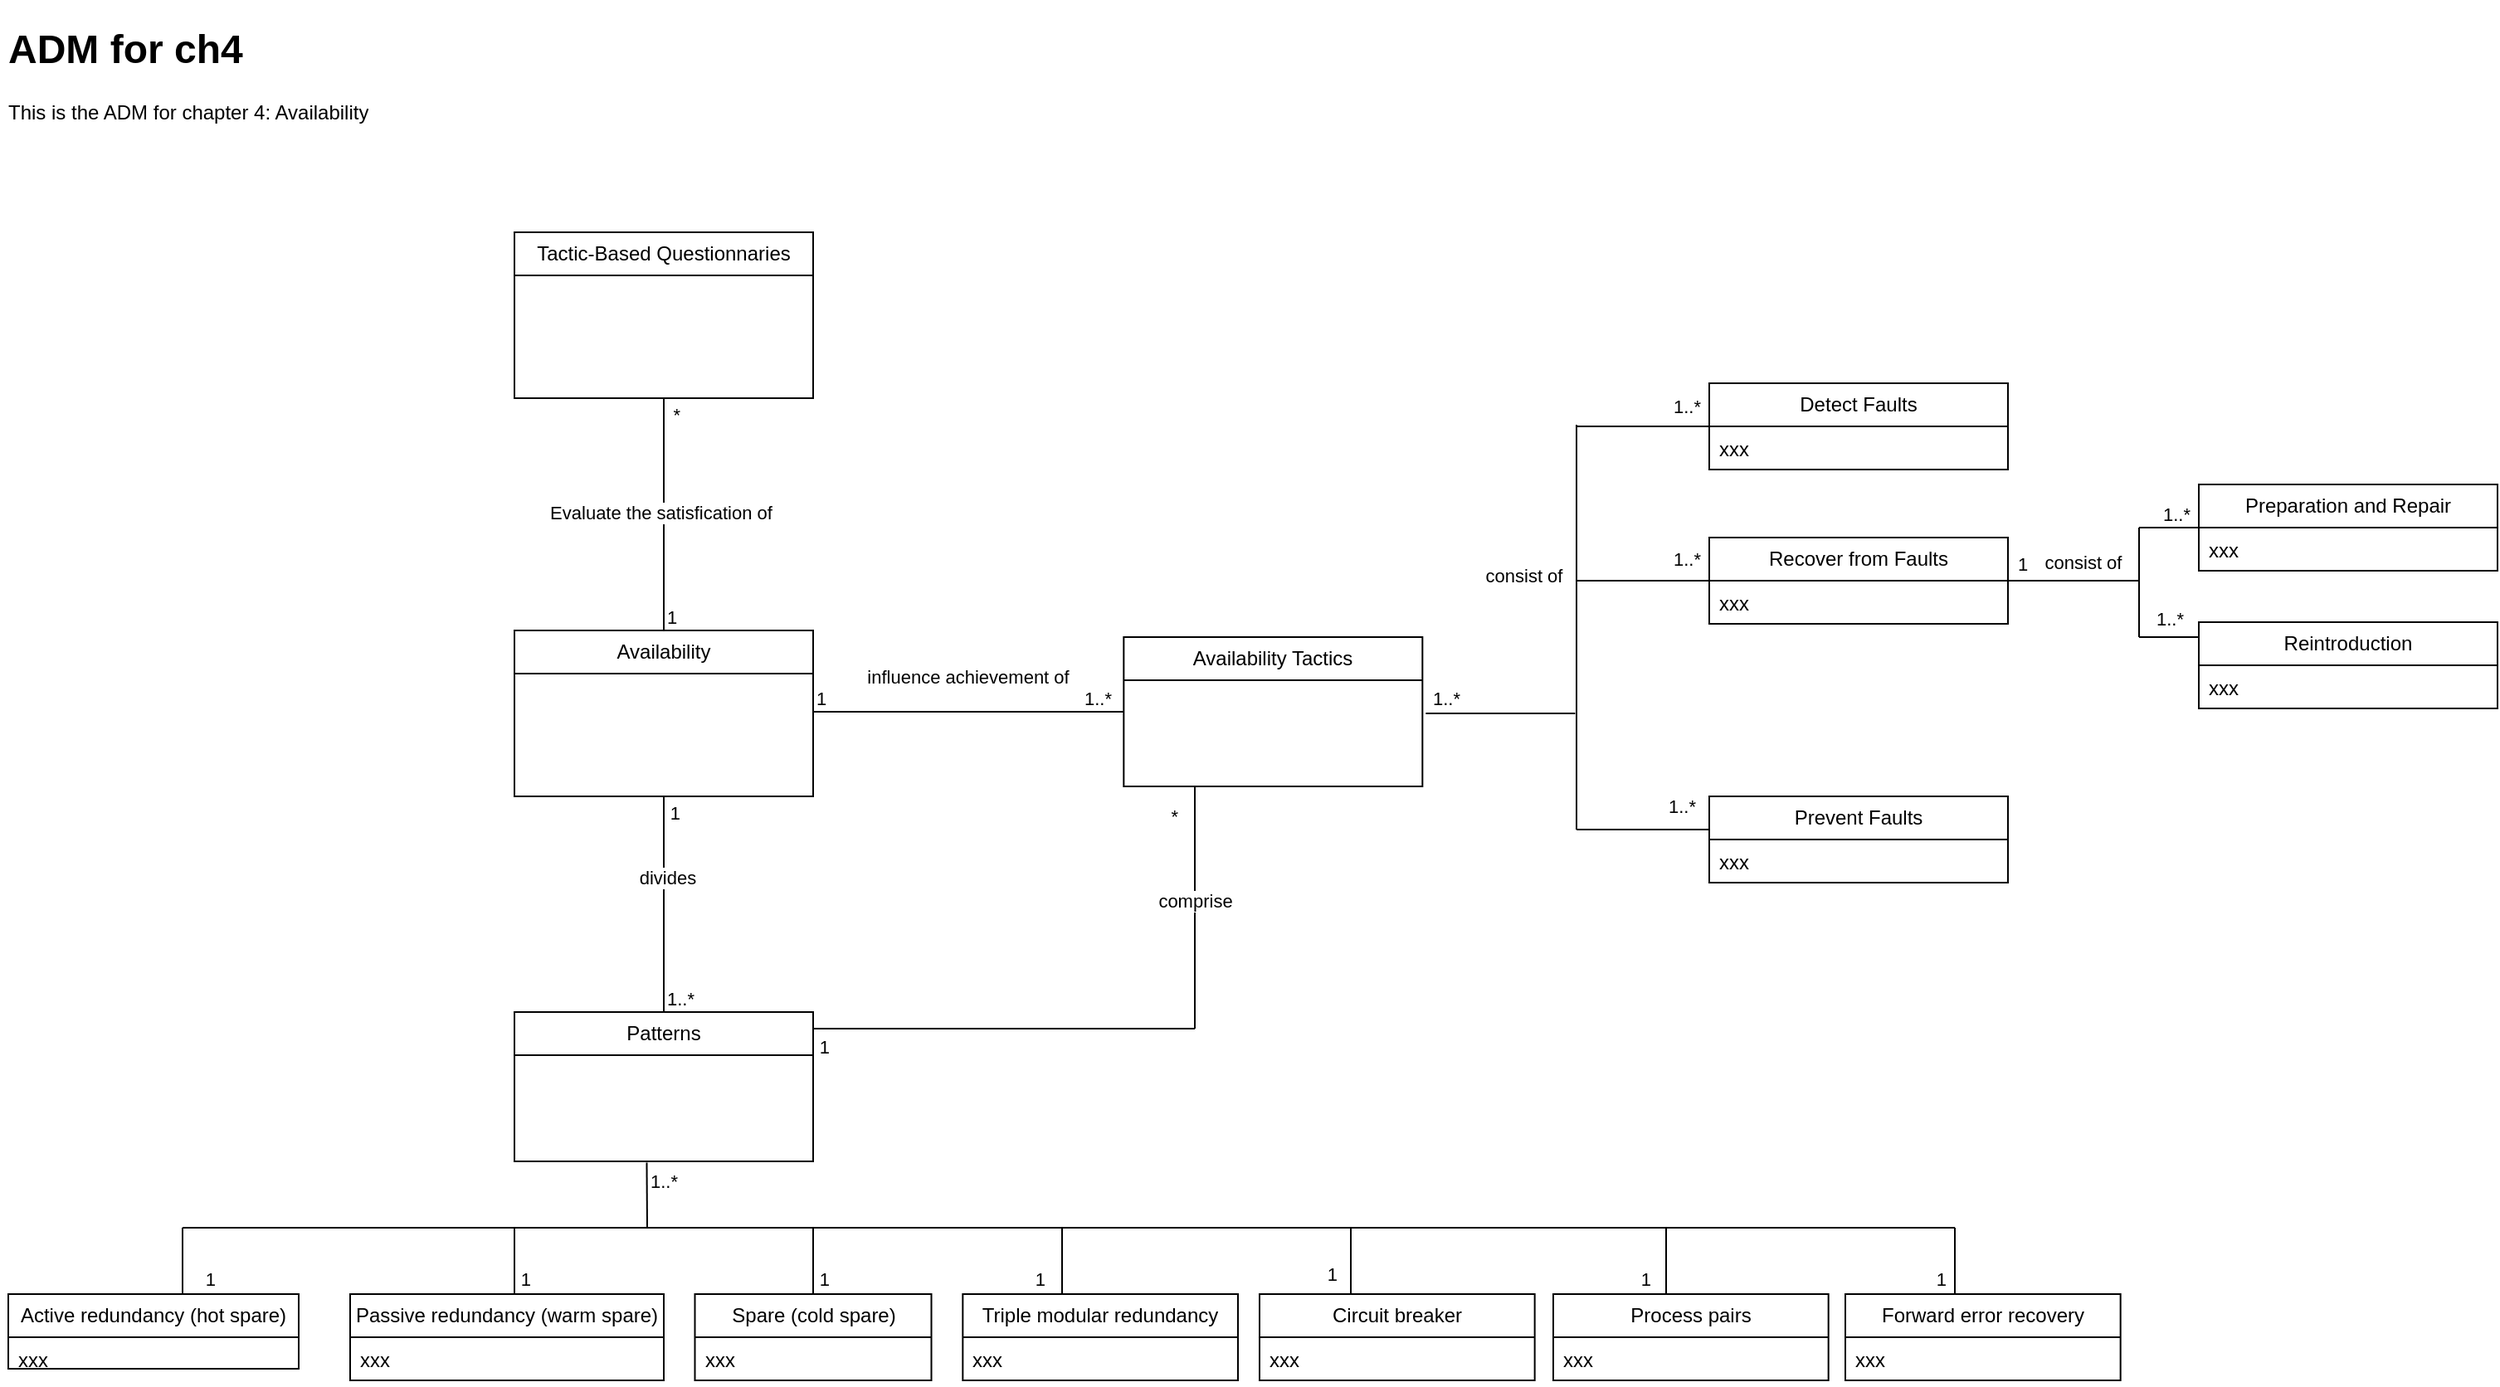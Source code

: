 <mxfile version="22.1.7" type="github">
  <diagram name="Page-1" id="c4acf3e9-155e-7222-9cf6-157b1a14988f">
    <mxGraphModel dx="1424" dy="765" grid="0" gridSize="10" guides="1" tooltips="1" connect="1" arrows="1" fold="1" page="0" pageScale="1" pageWidth="850" pageHeight="1100" background="none" math="0" shadow="0">
      <root>
        <mxCell id="0" />
        <mxCell id="1" parent="0" />
        <mxCell id="OZuqmoxS4hGVeMsFbTug-1" value="&lt;h1&gt;ADM for ch4&lt;/h1&gt;&lt;p&gt;This is the ADM for chapter 4: Availability&lt;/p&gt;" style="text;html=1;strokeColor=none;fillColor=none;spacing=5;spacingTop=-20;whiteSpace=wrap;overflow=hidden;rounded=0;" parent="1" vertex="1">
          <mxGeometry x="10" y="10" width="247" height="120" as="geometry" />
        </mxCell>
        <mxCell id="OZuqmoxS4hGVeMsFbTug-35" value="Availability" style="swimlane;fontStyle=0;childLayout=stackLayout;horizontal=1;startSize=26;fillColor=none;horizontalStack=0;resizeParent=1;resizeParentMax=0;resizeLast=0;collapsible=1;marginBottom=0;whiteSpace=wrap;html=1;" parent="1" vertex="1">
          <mxGeometry x="320" y="380" width="180" height="100" as="geometry" />
        </mxCell>
        <mxCell id="OZuqmoxS4hGVeMsFbTug-51" value="Tactic-Based Questionnaries" style="swimlane;fontStyle=0;childLayout=stackLayout;horizontal=1;startSize=26;fillColor=none;horizontalStack=0;resizeParent=1;resizeParentMax=0;resizeLast=0;collapsible=1;marginBottom=0;whiteSpace=wrap;html=1;" parent="1" vertex="1">
          <mxGeometry x="320" y="140" width="180" height="100" as="geometry" />
        </mxCell>
        <mxCell id="OZuqmoxS4hGVeMsFbTug-60" value="Patterns" style="swimlane;fontStyle=0;childLayout=stackLayout;horizontal=1;startSize=26;fillColor=none;horizontalStack=0;resizeParent=1;resizeParentMax=0;resizeLast=0;collapsible=1;marginBottom=0;whiteSpace=wrap;html=1;" parent="1" vertex="1">
          <mxGeometry x="320" y="610" width="180" height="90" as="geometry" />
        </mxCell>
        <mxCell id="OZuqmoxS4hGVeMsFbTug-84" value="" style="endArrow=none;html=1;edgeStyle=orthogonalEdgeStyle;rounded=0;exitX=0.5;exitY=0;exitDx=0;exitDy=0;" parent="1" source="OZuqmoxS4hGVeMsFbTug-60" target="OZuqmoxS4hGVeMsFbTug-35" edge="1">
          <mxGeometry relative="1" as="geometry">
            <mxPoint x="430.08" y="630" as="sourcePoint" />
            <mxPoint x="590.08" y="630" as="targetPoint" />
          </mxGeometry>
        </mxCell>
        <mxCell id="OZuqmoxS4hGVeMsFbTug-85" value="1..*" style="edgeLabel;resizable=0;html=1;align=left;verticalAlign=bottom;" parent="OZuqmoxS4hGVeMsFbTug-84" connectable="0" vertex="1">
          <mxGeometry x="-1" relative="1" as="geometry" />
        </mxCell>
        <mxCell id="OZuqmoxS4hGVeMsFbTug-86" value="1" style="edgeLabel;resizable=0;html=1;align=right;verticalAlign=bottom;" parent="OZuqmoxS4hGVeMsFbTug-84" connectable="0" vertex="1">
          <mxGeometry x="1" relative="1" as="geometry">
            <mxPoint x="10" y="18" as="offset" />
          </mxGeometry>
        </mxCell>
        <mxCell id="OZuqmoxS4hGVeMsFbTug-87" value="divides" style="edgeLabel;html=1;align=center;verticalAlign=middle;resizable=0;points=[];" parent="OZuqmoxS4hGVeMsFbTug-84" vertex="1" connectable="0">
          <mxGeometry x="0.246" y="-2" relative="1" as="geometry">
            <mxPoint as="offset" />
          </mxGeometry>
        </mxCell>
        <mxCell id="OZuqmoxS4hGVeMsFbTug-98" value="" style="endArrow=none;html=1;edgeStyle=orthogonalEdgeStyle;rounded=0;exitX=0.5;exitY=0;exitDx=0;exitDy=0;" parent="1" source="OZuqmoxS4hGVeMsFbTug-35" target="OZuqmoxS4hGVeMsFbTug-51" edge="1">
          <mxGeometry relative="1" as="geometry">
            <mxPoint x="400.08" y="290" as="sourcePoint" />
            <mxPoint x="560.08" y="290" as="targetPoint" />
          </mxGeometry>
        </mxCell>
        <mxCell id="OZuqmoxS4hGVeMsFbTug-99" value="1" style="edgeLabel;resizable=0;html=1;align=left;verticalAlign=bottom;" parent="OZuqmoxS4hGVeMsFbTug-98" connectable="0" vertex="1">
          <mxGeometry x="-1" relative="1" as="geometry" />
        </mxCell>
        <mxCell id="OZuqmoxS4hGVeMsFbTug-100" value="*" style="edgeLabel;resizable=0;html=1;align=right;verticalAlign=bottom;" parent="OZuqmoxS4hGVeMsFbTug-98" connectable="0" vertex="1">
          <mxGeometry x="1" relative="1" as="geometry">
            <mxPoint x="10" y="18" as="offset" />
          </mxGeometry>
        </mxCell>
        <mxCell id="OZuqmoxS4hGVeMsFbTug-102" value="Evaluate the satisfication of" style="edgeLabel;html=1;align=center;verticalAlign=middle;resizable=0;points=[];" parent="OZuqmoxS4hGVeMsFbTug-98" vertex="1" connectable="0">
          <mxGeometry x="0.012" y="2" relative="1" as="geometry">
            <mxPoint as="offset" />
          </mxGeometry>
        </mxCell>
        <mxCell id="Bf2Zrh9VJoYy281yFuav-2" value="Availability Tactics" style="swimlane;fontStyle=0;childLayout=stackLayout;horizontal=1;startSize=26;fillColor=none;horizontalStack=0;resizeParent=1;resizeParentMax=0;resizeLast=0;collapsible=1;marginBottom=0;whiteSpace=wrap;html=1;" parent="1" vertex="1">
          <mxGeometry x="687.17" y="384" width="180" height="90" as="geometry" />
        </mxCell>
        <mxCell id="Bf2Zrh9VJoYy281yFuav-4" value="" style="endArrow=none;html=1;rounded=0;entryX=0;entryY=0.5;entryDx=0;entryDy=0;" parent="1" target="Bf2Zrh9VJoYy281yFuav-2" edge="1">
          <mxGeometry width="50" height="50" relative="1" as="geometry">
            <mxPoint x="500.17" y="429" as="sourcePoint" />
            <mxPoint x="629.17" y="429.156" as="targetPoint" />
          </mxGeometry>
        </mxCell>
        <mxCell id="Bf2Zrh9VJoYy281yFuav-5" value="1" style="edgeLabel;resizable=0;html=1;align=left;verticalAlign=bottom;" parent="1" connectable="0" vertex="1">
          <mxGeometry x="500" y="429" as="geometry" />
        </mxCell>
        <mxCell id="Bf2Zrh9VJoYy281yFuav-6" value="1..*" style="edgeLabel;resizable=0;html=1;align=right;verticalAlign=bottom;" parent="1" connectable="0" vertex="1">
          <mxGeometry x="680.17" y="429.0" as="geometry" />
        </mxCell>
        <mxCell id="8VK9so_CP51kFQA9M_FP-1" value="" style="endArrow=none;html=1;rounded=0;" parent="1" edge="1">
          <mxGeometry width="50" height="50" relative="1" as="geometry">
            <mxPoint x="869.17" y="430" as="sourcePoint" />
            <mxPoint x="959.17" y="430" as="targetPoint" />
          </mxGeometry>
        </mxCell>
        <mxCell id="8VK9so_CP51kFQA9M_FP-3" value="" style="endArrow=none;html=1;rounded=0;" parent="1" edge="1">
          <mxGeometry width="50" height="50" relative="1" as="geometry">
            <mxPoint x="960" y="500" as="sourcePoint" />
            <mxPoint x="960" y="256" as="targetPoint" />
          </mxGeometry>
        </mxCell>
        <mxCell id="8VK9so_CP51kFQA9M_FP-4" value="" style="endArrow=none;html=1;rounded=0;" parent="1" edge="1">
          <mxGeometry width="50" height="50" relative="1" as="geometry">
            <mxPoint x="960" y="350" as="sourcePoint" />
            <mxPoint x="1040" y="350" as="targetPoint" />
          </mxGeometry>
        </mxCell>
        <mxCell id="8VK9so_CP51kFQA9M_FP-5" value="Recover from Faults" style="swimlane;fontStyle=0;childLayout=stackLayout;horizontal=1;startSize=26;fillColor=none;horizontalStack=0;resizeParent=1;resizeParentMax=0;resizeLast=0;collapsible=1;marginBottom=0;whiteSpace=wrap;html=1;" parent="1" vertex="1">
          <mxGeometry x="1040.0" y="324" width="180" height="52" as="geometry" />
        </mxCell>
        <mxCell id="8VK9so_CP51kFQA9M_FP-6" value="xxx" style="text;strokeColor=none;fillColor=none;align=left;verticalAlign=top;spacingLeft=4;spacingRight=4;overflow=hidden;rotatable=0;points=[[0,0.5],[1,0.5]];portConstraint=eastwest;whiteSpace=wrap;html=1;" parent="8VK9so_CP51kFQA9M_FP-5" vertex="1">
          <mxGeometry y="26" width="180" height="26" as="geometry" />
        </mxCell>
        <mxCell id="8VK9so_CP51kFQA9M_FP-10" value="" style="endArrow=none;html=1;rounded=0;" parent="1" edge="1">
          <mxGeometry width="50" height="50" relative="1" as="geometry">
            <mxPoint x="960" y="500" as="sourcePoint" />
            <mxPoint x="1040" y="500" as="targetPoint" />
          </mxGeometry>
        </mxCell>
        <mxCell id="8VK9so_CP51kFQA9M_FP-11" value="Prevent Faults" style="swimlane;fontStyle=0;childLayout=stackLayout;horizontal=1;startSize=26;fillColor=none;horizontalStack=0;resizeParent=1;resizeParentMax=0;resizeLast=0;collapsible=1;marginBottom=0;whiteSpace=wrap;html=1;" parent="1" vertex="1">
          <mxGeometry x="1040.0" y="480" width="180" height="52" as="geometry" />
        </mxCell>
        <mxCell id="8VK9so_CP51kFQA9M_FP-12" value="xxx" style="text;strokeColor=none;fillColor=none;align=left;verticalAlign=top;spacingLeft=4;spacingRight=4;overflow=hidden;rotatable=0;points=[[0,0.5],[1,0.5]];portConstraint=eastwest;whiteSpace=wrap;html=1;" parent="8VK9so_CP51kFQA9M_FP-11" vertex="1">
          <mxGeometry y="26" width="180" height="26" as="geometry" />
        </mxCell>
        <mxCell id="8VK9so_CP51kFQA9M_FP-13" value="1..*" style="edgeLabel;resizable=0;html=1;align=right;verticalAlign=bottom;" parent="1" connectable="0" vertex="1">
          <mxGeometry x="890.0" y="429.0" as="geometry" />
        </mxCell>
        <mxCell id="8VK9so_CP51kFQA9M_FP-14" value="" style="endArrow=none;html=1;rounded=0;entryX=0.779;entryY=0.997;entryDx=0;entryDy=0;entryPerimeter=0;" parent="1" edge="1">
          <mxGeometry width="50" height="50" relative="1" as="geometry">
            <mxPoint x="730" y="620" as="sourcePoint" />
            <mxPoint x="730" y="474" as="targetPoint" />
          </mxGeometry>
        </mxCell>
        <mxCell id="8VK9so_CP51kFQA9M_FP-15" value="comprise" style="edgeLabel;html=1;align=center;verticalAlign=middle;resizable=0;points=[];" parent="8VK9so_CP51kFQA9M_FP-14" vertex="1" connectable="0">
          <mxGeometry x="-0.099" y="4" relative="1" as="geometry">
            <mxPoint x="4" y="-11" as="offset" />
          </mxGeometry>
        </mxCell>
        <mxCell id="8VK9so_CP51kFQA9M_FP-16" value="" style="endArrow=none;html=1;rounded=0;exitX=1;exitY=0.111;exitDx=0;exitDy=0;exitPerimeter=0;" parent="1" source="OZuqmoxS4hGVeMsFbTug-60" edge="1">
          <mxGeometry width="50" height="50" relative="1" as="geometry">
            <mxPoint x="565.17" y="630" as="sourcePoint" />
            <mxPoint x="730" y="620" as="targetPoint" />
          </mxGeometry>
        </mxCell>
        <mxCell id="8VK9so_CP51kFQA9M_FP-17" value="1" style="edgeLabel;resizable=0;html=1;align=right;verticalAlign=bottom;" parent="1" connectable="0" vertex="1">
          <mxGeometry x="510" y="639.995" as="geometry" />
        </mxCell>
        <mxCell id="8VK9so_CP51kFQA9M_FP-18" value="*" style="edgeLabel;resizable=0;html=1;align=right;verticalAlign=bottom;" parent="1" connectable="0" vertex="1">
          <mxGeometry x="720" y="500.0" as="geometry" />
        </mxCell>
        <mxCell id="8VK9so_CP51kFQA9M_FP-22" value="" style="endArrow=none;html=1;rounded=0;entryX=0.443;entryY=1.012;entryDx=0;entryDy=0;entryPerimeter=0;" parent="1" edge="1">
          <mxGeometry width="50" height="50" relative="1" as="geometry">
            <mxPoint x="400" y="740" as="sourcePoint" />
            <mxPoint x="399.74" y="700.768" as="targetPoint" />
          </mxGeometry>
        </mxCell>
        <mxCell id="8VK9so_CP51kFQA9M_FP-23" value="" style="endArrow=none;html=1;rounded=0;" parent="1" edge="1">
          <mxGeometry width="50" height="50" relative="1" as="geometry">
            <mxPoint x="120" y="740" as="sourcePoint" />
            <mxPoint x="1188" y="740" as="targetPoint" />
          </mxGeometry>
        </mxCell>
        <mxCell id="8VK9so_CP51kFQA9M_FP-24" value="" style="endArrow=none;html=1;rounded=0;" parent="1" edge="1">
          <mxGeometry width="50" height="50" relative="1" as="geometry">
            <mxPoint x="120" y="780" as="sourcePoint" />
            <mxPoint x="120" y="740" as="targetPoint" />
          </mxGeometry>
        </mxCell>
        <mxCell id="8VK9so_CP51kFQA9M_FP-25" value="" style="endArrow=none;html=1;rounded=0;" parent="1" edge="1">
          <mxGeometry width="50" height="50" relative="1" as="geometry">
            <mxPoint x="650" y="780" as="sourcePoint" />
            <mxPoint x="650" y="740" as="targetPoint" />
          </mxGeometry>
        </mxCell>
        <mxCell id="8VK9so_CP51kFQA9M_FP-26" value="" style="endArrow=none;html=1;rounded=0;" parent="1" edge="1">
          <mxGeometry width="50" height="50" relative="1" as="geometry">
            <mxPoint x="320" y="780" as="sourcePoint" />
            <mxPoint x="320" y="740" as="targetPoint" />
          </mxGeometry>
        </mxCell>
        <mxCell id="8VK9so_CP51kFQA9M_FP-27" value="" style="endArrow=none;html=1;rounded=0;" parent="1" edge="1">
          <mxGeometry width="50" height="50" relative="1" as="geometry">
            <mxPoint x="500" y="780" as="sourcePoint" />
            <mxPoint x="500" y="740" as="targetPoint" />
          </mxGeometry>
        </mxCell>
        <mxCell id="8VK9so_CP51kFQA9M_FP-28" value="1..*" style="edgeLabel;resizable=0;html=1;align=left;verticalAlign=bottom;" parent="1" connectable="0" vertex="1">
          <mxGeometry x="400" y="720" as="geometry" />
        </mxCell>
        <mxCell id="8VK9so_CP51kFQA9M_FP-29" value="Active redundancy (hot spare)" style="swimlane;fontStyle=0;childLayout=stackLayout;horizontal=1;startSize=26;fillColor=none;horizontalStack=0;resizeParent=1;resizeParentMax=0;resizeLast=0;collapsible=1;marginBottom=0;whiteSpace=wrap;html=1;" parent="1" vertex="1">
          <mxGeometry x="15" y="780" width="175" height="45" as="geometry" />
        </mxCell>
        <mxCell id="8VK9so_CP51kFQA9M_FP-30" value="xxx" style="text;strokeColor=none;fillColor=none;align=left;verticalAlign=top;spacingLeft=4;spacingRight=4;overflow=hidden;rotatable=0;points=[[0,0.5],[1,0.5]];portConstraint=eastwest;whiteSpace=wrap;html=1;" parent="8VK9so_CP51kFQA9M_FP-29" vertex="1">
          <mxGeometry y="26" width="175" height="19" as="geometry" />
        </mxCell>
        <mxCell id="8VK9so_CP51kFQA9M_FP-31" value="Passive redundancy (warm spare)" style="swimlane;fontStyle=0;childLayout=stackLayout;horizontal=1;startSize=26;fillColor=none;horizontalStack=0;resizeParent=1;resizeParentMax=0;resizeLast=0;collapsible=1;marginBottom=0;whiteSpace=wrap;html=1;" parent="1" vertex="1">
          <mxGeometry x="221" y="780" width="189" height="52" as="geometry" />
        </mxCell>
        <mxCell id="8VK9so_CP51kFQA9M_FP-32" value="xxx" style="text;strokeColor=none;fillColor=none;align=left;verticalAlign=top;spacingLeft=4;spacingRight=4;overflow=hidden;rotatable=0;points=[[0,0.5],[1,0.5]];portConstraint=eastwest;whiteSpace=wrap;html=1;" parent="8VK9so_CP51kFQA9M_FP-31" vertex="1">
          <mxGeometry y="26" width="189" height="26" as="geometry" />
        </mxCell>
        <mxCell id="8VK9so_CP51kFQA9M_FP-33" value="1" style="edgeLabel;resizable=0;html=1;align=right;verticalAlign=bottom;" parent="1" connectable="0" vertex="1">
          <mxGeometry x="140" y="779.995" as="geometry" />
        </mxCell>
        <mxCell id="8VK9so_CP51kFQA9M_FP-34" value="1" style="edgeLabel;resizable=0;html=1;align=right;verticalAlign=bottom;" parent="1" connectable="0" vertex="1">
          <mxGeometry x="330" y="779.995" as="geometry" />
        </mxCell>
        <mxCell id="8VK9so_CP51kFQA9M_FP-36" value="Spare (cold spare)" style="swimlane;fontStyle=0;childLayout=stackLayout;horizontal=1;startSize=26;fillColor=none;horizontalStack=0;resizeParent=1;resizeParentMax=0;resizeLast=0;collapsible=1;marginBottom=0;whiteSpace=wrap;html=1;" parent="1" vertex="1">
          <mxGeometry x="428.75" y="780" width="142.5" height="52" as="geometry" />
        </mxCell>
        <mxCell id="8VK9so_CP51kFQA9M_FP-37" value="xxx" style="text;strokeColor=none;fillColor=none;align=left;verticalAlign=top;spacingLeft=4;spacingRight=4;overflow=hidden;rotatable=0;points=[[0,0.5],[1,0.5]];portConstraint=eastwest;whiteSpace=wrap;html=1;" parent="8VK9so_CP51kFQA9M_FP-36" vertex="1">
          <mxGeometry y="26" width="142.5" height="26" as="geometry" />
        </mxCell>
        <mxCell id="8VK9so_CP51kFQA9M_FP-38" value="Triple modular redundancy" style="swimlane;fontStyle=0;childLayout=stackLayout;horizontal=1;startSize=26;fillColor=none;horizontalStack=0;resizeParent=1;resizeParentMax=0;resizeLast=0;collapsible=1;marginBottom=0;whiteSpace=wrap;html=1;" parent="1" vertex="1">
          <mxGeometry x="590.17" y="780" width="165.83" height="52" as="geometry" />
        </mxCell>
        <mxCell id="8VK9so_CP51kFQA9M_FP-39" value="xxx" style="text;strokeColor=none;fillColor=none;align=left;verticalAlign=top;spacingLeft=4;spacingRight=4;overflow=hidden;rotatable=0;points=[[0,0.5],[1,0.5]];portConstraint=eastwest;whiteSpace=wrap;html=1;" parent="8VK9so_CP51kFQA9M_FP-38" vertex="1">
          <mxGeometry y="26" width="165.83" height="26" as="geometry" />
        </mxCell>
        <mxCell id="8VK9so_CP51kFQA9M_FP-40" value="1" style="edgeLabel;resizable=0;html=1;align=right;verticalAlign=bottom;" parent="1" connectable="0" vertex="1">
          <mxGeometry x="510" y="779.995" as="geometry" />
        </mxCell>
        <mxCell id="8VK9so_CP51kFQA9M_FP-41" value="1" style="edgeLabel;resizable=0;html=1;align=right;verticalAlign=bottom;" parent="1" connectable="0" vertex="1">
          <mxGeometry x="640" y="779.995" as="geometry" />
        </mxCell>
        <mxCell id="u1d1olgakmb7oBY73qDV-1" value="1..*" style="edgeLabel;resizable=0;html=1;align=right;verticalAlign=bottom;" parent="1" connectable="0" vertex="1">
          <mxGeometry x="1035.0" y="345.0" as="geometry" />
        </mxCell>
        <mxCell id="u1d1olgakmb7oBY73qDV-2" value="1..*" style="edgeLabel;resizable=0;html=1;align=right;verticalAlign=bottom;" parent="1" connectable="0" vertex="1">
          <mxGeometry x="1032.0" y="494.0" as="geometry" />
        </mxCell>
        <mxCell id="3HgLz3ST0w4mvj_AXwvR-1" value="influence achievement of" style="edgeLabel;html=1;align=center;verticalAlign=middle;resizable=0;points=[];" vertex="1" connectable="0" parent="1">
          <mxGeometry x="624.002" y="349.998" as="geometry">
            <mxPoint x="-31" y="58" as="offset" />
          </mxGeometry>
        </mxCell>
        <mxCell id="3HgLz3ST0w4mvj_AXwvR-2" value="" style="endArrow=none;html=1;rounded=0;" edge="1" parent="1">
          <mxGeometry width="50" height="50" relative="1" as="geometry">
            <mxPoint x="960" y="257" as="sourcePoint" />
            <mxPoint x="1040" y="257" as="targetPoint" />
          </mxGeometry>
        </mxCell>
        <mxCell id="3HgLz3ST0w4mvj_AXwvR-3" value="Detect Faults" style="swimlane;fontStyle=0;childLayout=stackLayout;horizontal=1;startSize=26;fillColor=none;horizontalStack=0;resizeParent=1;resizeParentMax=0;resizeLast=0;collapsible=1;marginBottom=0;whiteSpace=wrap;html=1;" vertex="1" parent="1">
          <mxGeometry x="1040.0" y="231" width="180" height="52" as="geometry" />
        </mxCell>
        <mxCell id="3HgLz3ST0w4mvj_AXwvR-4" value="xxx" style="text;strokeColor=none;fillColor=none;align=left;verticalAlign=top;spacingLeft=4;spacingRight=4;overflow=hidden;rotatable=0;points=[[0,0.5],[1,0.5]];portConstraint=eastwest;whiteSpace=wrap;html=1;" vertex="1" parent="3HgLz3ST0w4mvj_AXwvR-3">
          <mxGeometry y="26" width="180" height="26" as="geometry" />
        </mxCell>
        <mxCell id="3HgLz3ST0w4mvj_AXwvR-5" value="1..*" style="edgeLabel;resizable=0;html=1;align=right;verticalAlign=bottom;" connectable="0" vertex="1" parent="1">
          <mxGeometry x="1035.0" y="253.0" as="geometry" />
        </mxCell>
        <mxCell id="3HgLz3ST0w4mvj_AXwvR-6" value="" style="endArrow=none;html=1;rounded=0;exitX=1;exitY=0.5;exitDx=0;exitDy=0;" edge="1" parent="1" source="8VK9so_CP51kFQA9M_FP-5">
          <mxGeometry width="50" height="50" relative="1" as="geometry">
            <mxPoint x="1231" y="354" as="sourcePoint" />
            <mxPoint x="1299" y="350" as="targetPoint" />
          </mxGeometry>
        </mxCell>
        <mxCell id="3HgLz3ST0w4mvj_AXwvR-7" value="" style="endArrow=none;html=1;rounded=0;" edge="1" parent="1">
          <mxGeometry width="50" height="50" relative="1" as="geometry">
            <mxPoint x="1299" y="384" as="sourcePoint" />
            <mxPoint x="1299" y="318" as="targetPoint" />
          </mxGeometry>
        </mxCell>
        <mxCell id="3HgLz3ST0w4mvj_AXwvR-8" value="" style="endArrow=none;html=1;rounded=0;" edge="1" parent="1">
          <mxGeometry width="50" height="50" relative="1" as="geometry">
            <mxPoint x="1299" y="384" as="sourcePoint" />
            <mxPoint x="1335" y="384" as="targetPoint" />
          </mxGeometry>
        </mxCell>
        <mxCell id="3HgLz3ST0w4mvj_AXwvR-9" value="" style="endArrow=none;html=1;rounded=0;" edge="1" parent="1">
          <mxGeometry width="50" height="50" relative="1" as="geometry">
            <mxPoint x="1299" y="318" as="sourcePoint" />
            <mxPoint x="1335" y="318" as="targetPoint" />
          </mxGeometry>
        </mxCell>
        <mxCell id="3HgLz3ST0w4mvj_AXwvR-10" value="1" style="edgeLabel;resizable=0;html=1;align=left;verticalAlign=bottom;" connectable="0" vertex="1" parent="1">
          <mxGeometry x="857" y="324" as="geometry">
            <mxPoint x="367" y="24" as="offset" />
          </mxGeometry>
        </mxCell>
        <mxCell id="3HgLz3ST0w4mvj_AXwvR-11" value="Preparation and Repair" style="swimlane;fontStyle=0;childLayout=stackLayout;horizontal=1;startSize=26;fillColor=none;horizontalStack=0;resizeParent=1;resizeParentMax=0;resizeLast=0;collapsible=1;marginBottom=0;whiteSpace=wrap;html=1;" vertex="1" parent="1">
          <mxGeometry x="1335.0" y="292" width="180" height="52" as="geometry" />
        </mxCell>
        <mxCell id="3HgLz3ST0w4mvj_AXwvR-12" value="xxx" style="text;strokeColor=none;fillColor=none;align=left;verticalAlign=top;spacingLeft=4;spacingRight=4;overflow=hidden;rotatable=0;points=[[0,0.5],[1,0.5]];portConstraint=eastwest;whiteSpace=wrap;html=1;" vertex="1" parent="3HgLz3ST0w4mvj_AXwvR-11">
          <mxGeometry y="26" width="180" height="26" as="geometry" />
        </mxCell>
        <mxCell id="3HgLz3ST0w4mvj_AXwvR-14" value="Reintroduction" style="swimlane;fontStyle=0;childLayout=stackLayout;horizontal=1;startSize=26;fillColor=none;horizontalStack=0;resizeParent=1;resizeParentMax=0;resizeLast=0;collapsible=1;marginBottom=0;whiteSpace=wrap;html=1;" vertex="1" parent="1">
          <mxGeometry x="1335.0" y="375" width="180" height="52" as="geometry" />
        </mxCell>
        <mxCell id="3HgLz3ST0w4mvj_AXwvR-15" value="xxx" style="text;strokeColor=none;fillColor=none;align=left;verticalAlign=top;spacingLeft=4;spacingRight=4;overflow=hidden;rotatable=0;points=[[0,0.5],[1,0.5]];portConstraint=eastwest;whiteSpace=wrap;html=1;" vertex="1" parent="3HgLz3ST0w4mvj_AXwvR-14">
          <mxGeometry y="26" width="180" height="26" as="geometry" />
        </mxCell>
        <mxCell id="3HgLz3ST0w4mvj_AXwvR-16" value="1..*" style="edgeLabel;resizable=0;html=1;align=right;verticalAlign=bottom;" connectable="0" vertex="1" parent="1">
          <mxGeometry x="1330.0" y="318.0" as="geometry" />
        </mxCell>
        <mxCell id="3HgLz3ST0w4mvj_AXwvR-17" value="1..*" style="edgeLabel;resizable=0;html=1;align=right;verticalAlign=bottom;" connectable="0" vertex="1" parent="1">
          <mxGeometry x="1326.0" y="381.0" as="geometry" />
        </mxCell>
        <mxCell id="3HgLz3ST0w4mvj_AXwvR-18" value="" style="endArrow=none;html=1;rounded=0;" edge="1" parent="1">
          <mxGeometry width="50" height="50" relative="1" as="geometry">
            <mxPoint x="824" y="780" as="sourcePoint" />
            <mxPoint x="824" y="740" as="targetPoint" />
          </mxGeometry>
        </mxCell>
        <mxCell id="3HgLz3ST0w4mvj_AXwvR-19" value="Circuit breaker" style="swimlane;fontStyle=0;childLayout=stackLayout;horizontal=1;startSize=26;fillColor=none;horizontalStack=0;resizeParent=1;resizeParentMax=0;resizeLast=0;collapsible=1;marginBottom=0;whiteSpace=wrap;html=1;" vertex="1" parent="1">
          <mxGeometry x="769" y="780" width="165.83" height="52" as="geometry" />
        </mxCell>
        <mxCell id="3HgLz3ST0w4mvj_AXwvR-20" value="xxx" style="text;strokeColor=none;fillColor=none;align=left;verticalAlign=top;spacingLeft=4;spacingRight=4;overflow=hidden;rotatable=0;points=[[0,0.5],[1,0.5]];portConstraint=eastwest;whiteSpace=wrap;html=1;" vertex="1" parent="3HgLz3ST0w4mvj_AXwvR-19">
          <mxGeometry y="26" width="165.83" height="26" as="geometry" />
        </mxCell>
        <mxCell id="3HgLz3ST0w4mvj_AXwvR-21" value="1" style="edgeLabel;resizable=0;html=1;align=right;verticalAlign=bottom;" connectable="0" vertex="1" parent="1">
          <mxGeometry x="816" y="776.995" as="geometry" />
        </mxCell>
        <mxCell id="3HgLz3ST0w4mvj_AXwvR-22" value="" style="endArrow=none;html=1;rounded=0;" edge="1" parent="1">
          <mxGeometry width="50" height="50" relative="1" as="geometry">
            <mxPoint x="1014" y="780" as="sourcePoint" />
            <mxPoint x="1014" y="740" as="targetPoint" />
          </mxGeometry>
        </mxCell>
        <mxCell id="3HgLz3ST0w4mvj_AXwvR-23" value="1" style="edgeLabel;resizable=0;html=1;align=right;verticalAlign=bottom;" connectable="0" vertex="1" parent="1">
          <mxGeometry x="1005" y="779.995" as="geometry" />
        </mxCell>
        <mxCell id="3HgLz3ST0w4mvj_AXwvR-24" value="Process pairs" style="swimlane;fontStyle=0;childLayout=stackLayout;horizontal=1;startSize=26;fillColor=none;horizontalStack=0;resizeParent=1;resizeParentMax=0;resizeLast=0;collapsible=1;marginBottom=0;whiteSpace=wrap;html=1;" vertex="1" parent="1">
          <mxGeometry x="946" y="780" width="165.83" height="52" as="geometry" />
        </mxCell>
        <mxCell id="3HgLz3ST0w4mvj_AXwvR-25" value="xxx" style="text;strokeColor=none;fillColor=none;align=left;verticalAlign=top;spacingLeft=4;spacingRight=4;overflow=hidden;rotatable=0;points=[[0,0.5],[1,0.5]];portConstraint=eastwest;whiteSpace=wrap;html=1;" vertex="1" parent="3HgLz3ST0w4mvj_AXwvR-24">
          <mxGeometry y="26" width="165.83" height="26" as="geometry" />
        </mxCell>
        <mxCell id="3HgLz3ST0w4mvj_AXwvR-26" value="" style="endArrow=none;html=1;rounded=0;" edge="1" parent="1">
          <mxGeometry width="50" height="50" relative="1" as="geometry">
            <mxPoint x="1188" y="780" as="sourcePoint" />
            <mxPoint x="1188" y="740" as="targetPoint" />
          </mxGeometry>
        </mxCell>
        <mxCell id="3HgLz3ST0w4mvj_AXwvR-27" value="Forward error recovery" style="swimlane;fontStyle=0;childLayout=stackLayout;horizontal=1;startSize=26;fillColor=none;horizontalStack=0;resizeParent=1;resizeParentMax=0;resizeLast=0;collapsible=1;marginBottom=0;whiteSpace=wrap;html=1;" vertex="1" parent="1">
          <mxGeometry x="1122" y="780" width="165.83" height="52" as="geometry" />
        </mxCell>
        <mxCell id="3HgLz3ST0w4mvj_AXwvR-28" value="xxx" style="text;strokeColor=none;fillColor=none;align=left;verticalAlign=top;spacingLeft=4;spacingRight=4;overflow=hidden;rotatable=0;points=[[0,0.5],[1,0.5]];portConstraint=eastwest;whiteSpace=wrap;html=1;" vertex="1" parent="3HgLz3ST0w4mvj_AXwvR-27">
          <mxGeometry y="26" width="165.83" height="26" as="geometry" />
        </mxCell>
        <mxCell id="3HgLz3ST0w4mvj_AXwvR-29" value="1" style="edgeLabel;resizable=0;html=1;align=right;verticalAlign=bottom;" connectable="0" vertex="1" parent="1">
          <mxGeometry x="1183" y="779.995" as="geometry" />
        </mxCell>
        <mxCell id="3HgLz3ST0w4mvj_AXwvR-30" value="consist of" style="edgeLabel;html=1;align=center;verticalAlign=middle;resizable=0;points=[];" vertex="1" connectable="0" parent="1">
          <mxGeometry x="959.002" y="288.998" as="geometry">
            <mxPoint x="-31" y="58" as="offset" />
          </mxGeometry>
        </mxCell>
        <mxCell id="3HgLz3ST0w4mvj_AXwvR-31" value="consist of" style="edgeLabel;html=1;align=center;verticalAlign=middle;resizable=0;points=[];" vertex="1" connectable="0" parent="1">
          <mxGeometry x="1296.002" y="280.998" as="geometry">
            <mxPoint x="-31" y="58" as="offset" />
          </mxGeometry>
        </mxCell>
      </root>
    </mxGraphModel>
  </diagram>
</mxfile>
